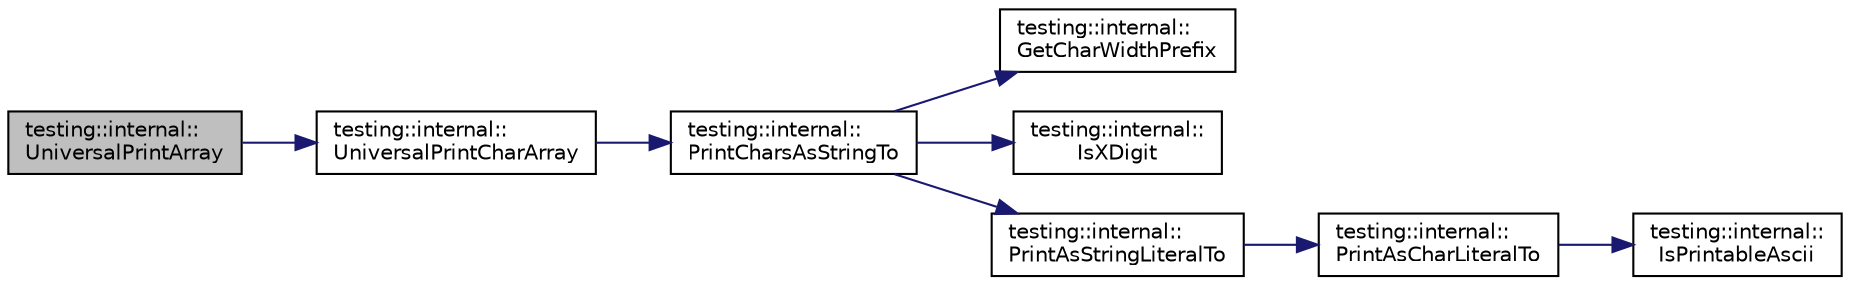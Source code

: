 digraph "testing::internal::UniversalPrintArray"
{
 // LATEX_PDF_SIZE
  bgcolor="transparent";
  edge [fontname="Helvetica",fontsize="10",labelfontname="Helvetica",labelfontsize="10"];
  node [fontname="Helvetica",fontsize="10",shape=record];
  rankdir="LR";
  Node1 [label="testing::internal::\lUniversalPrintArray",height=0.2,width=0.4,color="black", fillcolor="grey75", style="filled", fontcolor="black",tooltip=" "];
  Node1 -> Node2 [color="midnightblue",fontsize="10",style="solid",fontname="Helvetica"];
  Node2 [label="testing::internal::\lUniversalPrintCharArray",height=0.2,width=0.4,color="black",URL="$namespacetesting_1_1internal.html#a369a76d3f473ed383eb76b76cbac24ce",tooltip=" "];
  Node2 -> Node3 [color="midnightblue",fontsize="10",style="solid",fontname="Helvetica"];
  Node3 [label="testing::internal::\lPrintCharsAsStringTo",height=0.2,width=0.4,color="black",URL="$namespacetesting_1_1internal.html#aa85ad5fc870841fdccb8f2a373628521",tooltip=" "];
  Node3 -> Node4 [color="midnightblue",fontsize="10",style="solid",fontname="Helvetica"];
  Node4 [label="testing::internal::\lGetCharWidthPrefix",height=0.2,width=0.4,color="black",URL="$namespacetesting_1_1internal.html#a946058f2e2eaf32b525d05c5633dc260",tooltip=" "];
  Node3 -> Node5 [color="midnightblue",fontsize="10",style="solid",fontname="Helvetica"];
  Node5 [label="testing::internal::\lIsXDigit",height=0.2,width=0.4,color="black",URL="$namespacetesting_1_1internal.html#aa234ef141278263fb143b616c74c86e7",tooltip=" "];
  Node3 -> Node6 [color="midnightblue",fontsize="10",style="solid",fontname="Helvetica"];
  Node6 [label="testing::internal::\lPrintAsStringLiteralTo",height=0.2,width=0.4,color="black",URL="$namespacetesting_1_1internal.html#abe42471e5d3d8c350849320057b388db",tooltip=" "];
  Node6 -> Node7 [color="midnightblue",fontsize="10",style="solid",fontname="Helvetica"];
  Node7 [label="testing::internal::\lPrintAsCharLiteralTo",height=0.2,width=0.4,color="black",URL="$namespacetesting_1_1internal.html#a493c0416192a167ab34edc9654620d50",tooltip=" "];
  Node7 -> Node8 [color="midnightblue",fontsize="10",style="solid",fontname="Helvetica"];
  Node8 [label="testing::internal::\lIsPrintableAscii",height=0.2,width=0.4,color="black",URL="$namespacetesting_1_1internal.html#a015a6ee397bad1b5496d50790bbd67b0",tooltip=" "];
}
